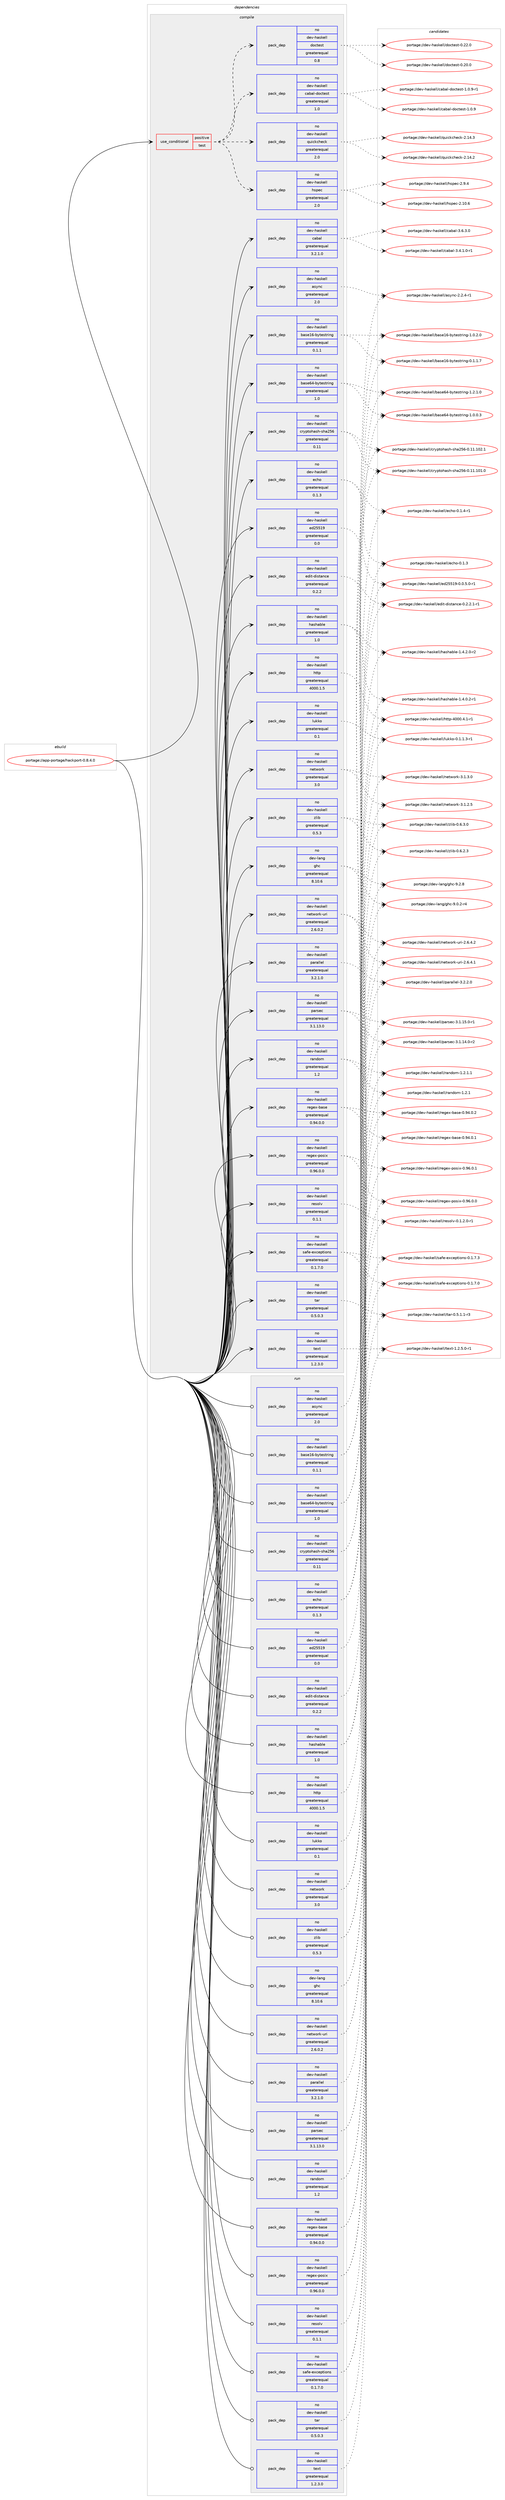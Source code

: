 digraph prolog {

# *************
# Graph options
# *************

newrank=true;
concentrate=true;
compound=true;
graph [rankdir=LR,fontname=Helvetica,fontsize=10,ranksep=1.5];#, ranksep=2.5, nodesep=0.2];
edge  [arrowhead=vee];
node  [fontname=Helvetica,fontsize=10];

# **********
# The ebuild
# **********

subgraph cluster_leftcol {
color=gray;
rank=same;
label=<<i>ebuild</i>>;
id [label="portage://app-portage/hackport-0.8.4.0", color=red, width=4, href="../app-portage/hackport-0.8.4.0.svg"];
}

# ****************
# The dependencies
# ****************

subgraph cluster_midcol {
color=gray;
label=<<i>dependencies</i>>;
subgraph cluster_compile {
fillcolor="#eeeeee";
style=filled;
label=<<i>compile</i>>;
subgraph cond13719 {
dependency22231 [label=<<TABLE BORDER="0" CELLBORDER="1" CELLSPACING="0" CELLPADDING="4"><TR><TD ROWSPAN="3" CELLPADDING="10">use_conditional</TD></TR><TR><TD>positive</TD></TR><TR><TD>test</TD></TR></TABLE>>, shape=none, color=red];
# *** BEGIN UNKNOWN DEPENDENCY TYPE (TODO) ***
# dependency22231 -> package_dependency(portage://app-portage/hackport-0.8.4.0,install,no,dev-haskell,base-compat,none,[,,],[],[])
# *** END UNKNOWN DEPENDENCY TYPE (TODO) ***

subgraph pack8071 {
dependency22232 [label=<<TABLE BORDER="0" CELLBORDER="1" CELLSPACING="0" CELLPADDING="4" WIDTH="220"><TR><TD ROWSPAN="6" CELLPADDING="30">pack_dep</TD></TR><TR><TD WIDTH="110">no</TD></TR><TR><TD>dev-haskell</TD></TR><TR><TD>cabal-doctest</TD></TR><TR><TD>greaterequal</TD></TR><TR><TD>1.0</TD></TR></TABLE>>, shape=none, color=blue];
}
dependency22231:e -> dependency22232:w [weight=20,style="dashed",arrowhead="vee"];
subgraph pack8072 {
dependency22233 [label=<<TABLE BORDER="0" CELLBORDER="1" CELLSPACING="0" CELLPADDING="4" WIDTH="220"><TR><TD ROWSPAN="6" CELLPADDING="30">pack_dep</TD></TR><TR><TD WIDTH="110">no</TD></TR><TR><TD>dev-haskell</TD></TR><TR><TD>doctest</TD></TR><TR><TD>greaterequal</TD></TR><TR><TD>0.8</TD></TR></TABLE>>, shape=none, color=blue];
}
dependency22231:e -> dependency22233:w [weight=20,style="dashed",arrowhead="vee"];
# *** BEGIN UNKNOWN DEPENDENCY TYPE (TODO) ***
# dependency22231 -> package_dependency(portage://app-portage/hackport-0.8.4.0,install,no,dev-haskell,glob,none,[,,],[],[])
# *** END UNKNOWN DEPENDENCY TYPE (TODO) ***

subgraph pack8073 {
dependency22234 [label=<<TABLE BORDER="0" CELLBORDER="1" CELLSPACING="0" CELLPADDING="4" WIDTH="220"><TR><TD ROWSPAN="6" CELLPADDING="30">pack_dep</TD></TR><TR><TD WIDTH="110">no</TD></TR><TR><TD>dev-haskell</TD></TR><TR><TD>hspec</TD></TR><TR><TD>greaterequal</TD></TR><TR><TD>2.0</TD></TR></TABLE>>, shape=none, color=blue];
}
dependency22231:e -> dependency22234:w [weight=20,style="dashed",arrowhead="vee"];
# *** BEGIN UNKNOWN DEPENDENCY TYPE (TODO) ***
# dependency22231 -> package_dependency(portage://app-portage/hackport-0.8.4.0,install,no,dev-haskell,hunit,none,[,,],[],[])
# *** END UNKNOWN DEPENDENCY TYPE (TODO) ***

subgraph pack8074 {
dependency22235 [label=<<TABLE BORDER="0" CELLBORDER="1" CELLSPACING="0" CELLPADDING="4" WIDTH="220"><TR><TD ROWSPAN="6" CELLPADDING="30">pack_dep</TD></TR><TR><TD WIDTH="110">no</TD></TR><TR><TD>dev-haskell</TD></TR><TR><TD>quickcheck</TD></TR><TR><TD>greaterequal</TD></TR><TR><TD>2.0</TD></TR></TABLE>>, shape=none, color=blue];
}
dependency22231:e -> dependency22235:w [weight=20,style="dashed",arrowhead="vee"];
}
id:e -> dependency22231:w [weight=20,style="solid",arrowhead="vee"];
subgraph pack8075 {
dependency22236 [label=<<TABLE BORDER="0" CELLBORDER="1" CELLSPACING="0" CELLPADDING="4" WIDTH="220"><TR><TD ROWSPAN="6" CELLPADDING="30">pack_dep</TD></TR><TR><TD WIDTH="110">no</TD></TR><TR><TD>dev-haskell</TD></TR><TR><TD>async</TD></TR><TR><TD>greaterequal</TD></TR><TR><TD>2.0</TD></TR></TABLE>>, shape=none, color=blue];
}
id:e -> dependency22236:w [weight=20,style="solid",arrowhead="vee"];
subgraph pack8076 {
dependency22237 [label=<<TABLE BORDER="0" CELLBORDER="1" CELLSPACING="0" CELLPADDING="4" WIDTH="220"><TR><TD ROWSPAN="6" CELLPADDING="30">pack_dep</TD></TR><TR><TD WIDTH="110">no</TD></TR><TR><TD>dev-haskell</TD></TR><TR><TD>base16-bytestring</TD></TR><TR><TD>greaterequal</TD></TR><TR><TD>0.1.1</TD></TR></TABLE>>, shape=none, color=blue];
}
id:e -> dependency22237:w [weight=20,style="solid",arrowhead="vee"];
subgraph pack8077 {
dependency22238 [label=<<TABLE BORDER="0" CELLBORDER="1" CELLSPACING="0" CELLPADDING="4" WIDTH="220"><TR><TD ROWSPAN="6" CELLPADDING="30">pack_dep</TD></TR><TR><TD WIDTH="110">no</TD></TR><TR><TD>dev-haskell</TD></TR><TR><TD>base64-bytestring</TD></TR><TR><TD>greaterequal</TD></TR><TR><TD>1.0</TD></TR></TABLE>>, shape=none, color=blue];
}
id:e -> dependency22238:w [weight=20,style="solid",arrowhead="vee"];
subgraph pack8078 {
dependency22239 [label=<<TABLE BORDER="0" CELLBORDER="1" CELLSPACING="0" CELLPADDING="4" WIDTH="220"><TR><TD ROWSPAN="6" CELLPADDING="30">pack_dep</TD></TR><TR><TD WIDTH="110">no</TD></TR><TR><TD>dev-haskell</TD></TR><TR><TD>cabal</TD></TR><TR><TD>greaterequal</TD></TR><TR><TD>3.2.1.0</TD></TR></TABLE>>, shape=none, color=blue];
}
id:e -> dependency22239:w [weight=20,style="solid",arrowhead="vee"];
subgraph pack8079 {
dependency22240 [label=<<TABLE BORDER="0" CELLBORDER="1" CELLSPACING="0" CELLPADDING="4" WIDTH="220"><TR><TD ROWSPAN="6" CELLPADDING="30">pack_dep</TD></TR><TR><TD WIDTH="110">no</TD></TR><TR><TD>dev-haskell</TD></TR><TR><TD>cryptohash-sha256</TD></TR><TR><TD>greaterequal</TD></TR><TR><TD>0.11</TD></TR></TABLE>>, shape=none, color=blue];
}
id:e -> dependency22240:w [weight=20,style="solid",arrowhead="vee"];
# *** BEGIN UNKNOWN DEPENDENCY TYPE (TODO) ***
# id -> package_dependency(portage://app-portage/hackport-0.8.4.0,install,no,dev-haskell,dlist,none,[,,],any_same_slot,[use(optenable(profile),none)])
# *** END UNKNOWN DEPENDENCY TYPE (TODO) ***

subgraph pack8080 {
dependency22241 [label=<<TABLE BORDER="0" CELLBORDER="1" CELLSPACING="0" CELLPADDING="4" WIDTH="220"><TR><TD ROWSPAN="6" CELLPADDING="30">pack_dep</TD></TR><TR><TD WIDTH="110">no</TD></TR><TR><TD>dev-haskell</TD></TR><TR><TD>echo</TD></TR><TR><TD>greaterequal</TD></TR><TR><TD>0.1.3</TD></TR></TABLE>>, shape=none, color=blue];
}
id:e -> dependency22241:w [weight=20,style="solid",arrowhead="vee"];
subgraph pack8081 {
dependency22242 [label=<<TABLE BORDER="0" CELLBORDER="1" CELLSPACING="0" CELLPADDING="4" WIDTH="220"><TR><TD ROWSPAN="6" CELLPADDING="30">pack_dep</TD></TR><TR><TD WIDTH="110">no</TD></TR><TR><TD>dev-haskell</TD></TR><TR><TD>ed25519</TD></TR><TR><TD>greaterequal</TD></TR><TR><TD>0.0</TD></TR></TABLE>>, shape=none, color=blue];
}
id:e -> dependency22242:w [weight=20,style="solid",arrowhead="vee"];
subgraph pack8082 {
dependency22243 [label=<<TABLE BORDER="0" CELLBORDER="1" CELLSPACING="0" CELLPADDING="4" WIDTH="220"><TR><TD ROWSPAN="6" CELLPADDING="30">pack_dep</TD></TR><TR><TD WIDTH="110">no</TD></TR><TR><TD>dev-haskell</TD></TR><TR><TD>edit-distance</TD></TR><TR><TD>greaterequal</TD></TR><TR><TD>0.2.2</TD></TR></TABLE>>, shape=none, color=blue];
}
id:e -> dependency22243:w [weight=20,style="solid",arrowhead="vee"];
# *** BEGIN UNKNOWN DEPENDENCY TYPE (TODO) ***
# id -> package_dependency(portage://app-portage/hackport-0.8.4.0,install,no,dev-haskell,extensible-exceptions,none,[,,],any_same_slot,[use(optenable(profile),none)])
# *** END UNKNOWN DEPENDENCY TYPE (TODO) ***

subgraph pack8083 {
dependency22244 [label=<<TABLE BORDER="0" CELLBORDER="1" CELLSPACING="0" CELLPADDING="4" WIDTH="220"><TR><TD ROWSPAN="6" CELLPADDING="30">pack_dep</TD></TR><TR><TD WIDTH="110">no</TD></TR><TR><TD>dev-haskell</TD></TR><TR><TD>hashable</TD></TR><TR><TD>greaterequal</TD></TR><TR><TD>1.0</TD></TR></TABLE>>, shape=none, color=blue];
}
id:e -> dependency22244:w [weight=20,style="solid",arrowhead="vee"];
subgraph pack8084 {
dependency22245 [label=<<TABLE BORDER="0" CELLBORDER="1" CELLSPACING="0" CELLPADDING="4" WIDTH="220"><TR><TD ROWSPAN="6" CELLPADDING="30">pack_dep</TD></TR><TR><TD WIDTH="110">no</TD></TR><TR><TD>dev-haskell</TD></TR><TR><TD>http</TD></TR><TR><TD>greaterequal</TD></TR><TR><TD>4000.1.5</TD></TR></TABLE>>, shape=none, color=blue];
}
id:e -> dependency22245:w [weight=20,style="solid",arrowhead="vee"];
# *** BEGIN UNKNOWN DEPENDENCY TYPE (TODO) ***
# id -> package_dependency(portage://app-portage/hackport-0.8.4.0,install,no,dev-haskell,lifted-base,none,[,,],any_same_slot,[use(optenable(profile),none)])
# *** END UNKNOWN DEPENDENCY TYPE (TODO) ***

subgraph pack8085 {
dependency22246 [label=<<TABLE BORDER="0" CELLBORDER="1" CELLSPACING="0" CELLPADDING="4" WIDTH="220"><TR><TD ROWSPAN="6" CELLPADDING="30">pack_dep</TD></TR><TR><TD WIDTH="110">no</TD></TR><TR><TD>dev-haskell</TD></TR><TR><TD>lukko</TD></TR><TR><TD>greaterequal</TD></TR><TR><TD>0.1</TD></TR></TABLE>>, shape=none, color=blue];
}
id:e -> dependency22246:w [weight=20,style="solid",arrowhead="vee"];
# *** BEGIN UNKNOWN DEPENDENCY TYPE (TODO) ***
# id -> package_dependency(portage://app-portage/hackport-0.8.4.0,install,no,dev-haskell,monad-control,none,[,,],any_same_slot,[use(optenable(profile),none)])
# *** END UNKNOWN DEPENDENCY TYPE (TODO) ***

subgraph pack8086 {
dependency22247 [label=<<TABLE BORDER="0" CELLBORDER="1" CELLSPACING="0" CELLPADDING="4" WIDTH="220"><TR><TD ROWSPAN="6" CELLPADDING="30">pack_dep</TD></TR><TR><TD WIDTH="110">no</TD></TR><TR><TD>dev-haskell</TD></TR><TR><TD>network</TD></TR><TR><TD>greaterequal</TD></TR><TR><TD>3.0</TD></TR></TABLE>>, shape=none, color=blue];
}
id:e -> dependency22247:w [weight=20,style="solid",arrowhead="vee"];
subgraph pack8087 {
dependency22248 [label=<<TABLE BORDER="0" CELLBORDER="1" CELLSPACING="0" CELLPADDING="4" WIDTH="220"><TR><TD ROWSPAN="6" CELLPADDING="30">pack_dep</TD></TR><TR><TD WIDTH="110">no</TD></TR><TR><TD>dev-haskell</TD></TR><TR><TD>network-uri</TD></TR><TR><TD>greaterequal</TD></TR><TR><TD>2.6.0.2</TD></TR></TABLE>>, shape=none, color=blue];
}
id:e -> dependency22248:w [weight=20,style="solid",arrowhead="vee"];
# *** BEGIN UNKNOWN DEPENDENCY TYPE (TODO) ***
# id -> package_dependency(portage://app-portage/hackport-0.8.4.0,install,no,dev-haskell,optparse-applicative,none,[,,],any_same_slot,[use(optenable(profile),none)])
# *** END UNKNOWN DEPENDENCY TYPE (TODO) ***

subgraph pack8088 {
dependency22249 [label=<<TABLE BORDER="0" CELLBORDER="1" CELLSPACING="0" CELLPADDING="4" WIDTH="220"><TR><TD ROWSPAN="6" CELLPADDING="30">pack_dep</TD></TR><TR><TD WIDTH="110">no</TD></TR><TR><TD>dev-haskell</TD></TR><TR><TD>parallel</TD></TR><TR><TD>greaterequal</TD></TR><TR><TD>3.2.1.0</TD></TR></TABLE>>, shape=none, color=blue];
}
id:e -> dependency22249:w [weight=20,style="solid",arrowhead="vee"];
subgraph pack8089 {
dependency22250 [label=<<TABLE BORDER="0" CELLBORDER="1" CELLSPACING="0" CELLPADDING="4" WIDTH="220"><TR><TD ROWSPAN="6" CELLPADDING="30">pack_dep</TD></TR><TR><TD WIDTH="110">no</TD></TR><TR><TD>dev-haskell</TD></TR><TR><TD>parsec</TD></TR><TR><TD>greaterequal</TD></TR><TR><TD>3.1.13.0</TD></TR></TABLE>>, shape=none, color=blue];
}
id:e -> dependency22250:w [weight=20,style="solid",arrowhead="vee"];
# *** BEGIN UNKNOWN DEPENDENCY TYPE (TODO) ***
# id -> package_dependency(portage://app-portage/hackport-0.8.4.0,install,no,dev-haskell,parser-combinators,none,[,,],any_same_slot,[use(optenable(profile),none)])
# *** END UNKNOWN DEPENDENCY TYPE (TODO) ***

# *** BEGIN UNKNOWN DEPENDENCY TYPE (TODO) ***
# id -> package_dependency(portage://app-portage/hackport-0.8.4.0,install,no,dev-haskell,prettyprinter,none,[,,],any_same_slot,[use(optenable(profile),none)])
# *** END UNKNOWN DEPENDENCY TYPE (TODO) ***

# *** BEGIN UNKNOWN DEPENDENCY TYPE (TODO) ***
# id -> package_dependency(portage://app-portage/hackport-0.8.4.0,install,no,dev-haskell,quickcheck,none,[,,],any_same_slot,[])
# *** END UNKNOWN DEPENDENCY TYPE (TODO) ***

subgraph pack8090 {
dependency22251 [label=<<TABLE BORDER="0" CELLBORDER="1" CELLSPACING="0" CELLPADDING="4" WIDTH="220"><TR><TD ROWSPAN="6" CELLPADDING="30">pack_dep</TD></TR><TR><TD WIDTH="110">no</TD></TR><TR><TD>dev-haskell</TD></TR><TR><TD>random</TD></TR><TR><TD>greaterequal</TD></TR><TR><TD>1.2</TD></TR></TABLE>>, shape=none, color=blue];
}
id:e -> dependency22251:w [weight=20,style="solid",arrowhead="vee"];
subgraph pack8091 {
dependency22252 [label=<<TABLE BORDER="0" CELLBORDER="1" CELLSPACING="0" CELLPADDING="4" WIDTH="220"><TR><TD ROWSPAN="6" CELLPADDING="30">pack_dep</TD></TR><TR><TD WIDTH="110">no</TD></TR><TR><TD>dev-haskell</TD></TR><TR><TD>regex-base</TD></TR><TR><TD>greaterequal</TD></TR><TR><TD>0.94.0.0</TD></TR></TABLE>>, shape=none, color=blue];
}
id:e -> dependency22252:w [weight=20,style="solid",arrowhead="vee"];
subgraph pack8092 {
dependency22253 [label=<<TABLE BORDER="0" CELLBORDER="1" CELLSPACING="0" CELLPADDING="4" WIDTH="220"><TR><TD ROWSPAN="6" CELLPADDING="30">pack_dep</TD></TR><TR><TD WIDTH="110">no</TD></TR><TR><TD>dev-haskell</TD></TR><TR><TD>regex-posix</TD></TR><TR><TD>greaterequal</TD></TR><TR><TD>0.96.0.0</TD></TR></TABLE>>, shape=none, color=blue];
}
id:e -> dependency22253:w [weight=20,style="solid",arrowhead="vee"];
subgraph pack8093 {
dependency22254 [label=<<TABLE BORDER="0" CELLBORDER="1" CELLSPACING="0" CELLPADDING="4" WIDTH="220"><TR><TD ROWSPAN="6" CELLPADDING="30">pack_dep</TD></TR><TR><TD WIDTH="110">no</TD></TR><TR><TD>dev-haskell</TD></TR><TR><TD>resolv</TD></TR><TR><TD>greaterequal</TD></TR><TR><TD>0.1.1</TD></TR></TABLE>>, shape=none, color=blue];
}
id:e -> dependency22254:w [weight=20,style="solid",arrowhead="vee"];
subgraph pack8094 {
dependency22255 [label=<<TABLE BORDER="0" CELLBORDER="1" CELLSPACING="0" CELLPADDING="4" WIDTH="220"><TR><TD ROWSPAN="6" CELLPADDING="30">pack_dep</TD></TR><TR><TD WIDTH="110">no</TD></TR><TR><TD>dev-haskell</TD></TR><TR><TD>safe-exceptions</TD></TR><TR><TD>greaterequal</TD></TR><TR><TD>0.1.7.0</TD></TR></TABLE>>, shape=none, color=blue];
}
id:e -> dependency22255:w [weight=20,style="solid",arrowhead="vee"];
# *** BEGIN UNKNOWN DEPENDENCY TYPE (TODO) ***
# id -> package_dependency(portage://app-portage/hackport-0.8.4.0,install,no,dev-haskell,split,none,[,,],any_same_slot,[use(optenable(profile),none)])
# *** END UNKNOWN DEPENDENCY TYPE (TODO) ***

subgraph pack8095 {
dependency22256 [label=<<TABLE BORDER="0" CELLBORDER="1" CELLSPACING="0" CELLPADDING="4" WIDTH="220"><TR><TD ROWSPAN="6" CELLPADDING="30">pack_dep</TD></TR><TR><TD WIDTH="110">no</TD></TR><TR><TD>dev-haskell</TD></TR><TR><TD>tar</TD></TR><TR><TD>greaterequal</TD></TR><TR><TD>0.5.0.3</TD></TR></TABLE>>, shape=none, color=blue];
}
id:e -> dependency22256:w [weight=20,style="solid",arrowhead="vee"];
subgraph pack8096 {
dependency22257 [label=<<TABLE BORDER="0" CELLBORDER="1" CELLSPACING="0" CELLPADDING="4" WIDTH="220"><TR><TD ROWSPAN="6" CELLPADDING="30">pack_dep</TD></TR><TR><TD WIDTH="110">no</TD></TR><TR><TD>dev-haskell</TD></TR><TR><TD>text</TD></TR><TR><TD>greaterequal</TD></TR><TR><TD>1.2.3.0</TD></TR></TABLE>>, shape=none, color=blue];
}
id:e -> dependency22257:w [weight=20,style="solid",arrowhead="vee"];
# *** BEGIN UNKNOWN DEPENDENCY TYPE (TODO) ***
# id -> package_dependency(portage://app-portage/hackport-0.8.4.0,install,no,dev-haskell,xml,none,[,,],any_same_slot,[use(optenable(profile),none)])
# *** END UNKNOWN DEPENDENCY TYPE (TODO) ***

subgraph pack8097 {
dependency22258 [label=<<TABLE BORDER="0" CELLBORDER="1" CELLSPACING="0" CELLPADDING="4" WIDTH="220"><TR><TD ROWSPAN="6" CELLPADDING="30">pack_dep</TD></TR><TR><TD WIDTH="110">no</TD></TR><TR><TD>dev-haskell</TD></TR><TR><TD>zlib</TD></TR><TR><TD>greaterequal</TD></TR><TR><TD>0.5.3</TD></TR></TABLE>>, shape=none, color=blue];
}
id:e -> dependency22258:w [weight=20,style="solid",arrowhead="vee"];
subgraph pack8098 {
dependency22259 [label=<<TABLE BORDER="0" CELLBORDER="1" CELLSPACING="0" CELLPADDING="4" WIDTH="220"><TR><TD ROWSPAN="6" CELLPADDING="30">pack_dep</TD></TR><TR><TD WIDTH="110">no</TD></TR><TR><TD>dev-lang</TD></TR><TR><TD>ghc</TD></TR><TR><TD>greaterequal</TD></TR><TR><TD>8.10.6</TD></TR></TABLE>>, shape=none, color=blue];
}
id:e -> dependency22259:w [weight=20,style="solid",arrowhead="vee"];
}
subgraph cluster_compileandrun {
fillcolor="#eeeeee";
style=filled;
label=<<i>compile and run</i>>;
}
subgraph cluster_run {
fillcolor="#eeeeee";
style=filled;
label=<<i>run</i>>;
subgraph pack8099 {
dependency22260 [label=<<TABLE BORDER="0" CELLBORDER="1" CELLSPACING="0" CELLPADDING="4" WIDTH="220"><TR><TD ROWSPAN="6" CELLPADDING="30">pack_dep</TD></TR><TR><TD WIDTH="110">no</TD></TR><TR><TD>dev-haskell</TD></TR><TR><TD>async</TD></TR><TR><TD>greaterequal</TD></TR><TR><TD>2.0</TD></TR></TABLE>>, shape=none, color=blue];
}
id:e -> dependency22260:w [weight=20,style="solid",arrowhead="odot"];
subgraph pack8100 {
dependency22261 [label=<<TABLE BORDER="0" CELLBORDER="1" CELLSPACING="0" CELLPADDING="4" WIDTH="220"><TR><TD ROWSPAN="6" CELLPADDING="30">pack_dep</TD></TR><TR><TD WIDTH="110">no</TD></TR><TR><TD>dev-haskell</TD></TR><TR><TD>base16-bytestring</TD></TR><TR><TD>greaterequal</TD></TR><TR><TD>0.1.1</TD></TR></TABLE>>, shape=none, color=blue];
}
id:e -> dependency22261:w [weight=20,style="solid",arrowhead="odot"];
subgraph pack8101 {
dependency22262 [label=<<TABLE BORDER="0" CELLBORDER="1" CELLSPACING="0" CELLPADDING="4" WIDTH="220"><TR><TD ROWSPAN="6" CELLPADDING="30">pack_dep</TD></TR><TR><TD WIDTH="110">no</TD></TR><TR><TD>dev-haskell</TD></TR><TR><TD>base64-bytestring</TD></TR><TR><TD>greaterequal</TD></TR><TR><TD>1.0</TD></TR></TABLE>>, shape=none, color=blue];
}
id:e -> dependency22262:w [weight=20,style="solid",arrowhead="odot"];
subgraph pack8102 {
dependency22263 [label=<<TABLE BORDER="0" CELLBORDER="1" CELLSPACING="0" CELLPADDING="4" WIDTH="220"><TR><TD ROWSPAN="6" CELLPADDING="30">pack_dep</TD></TR><TR><TD WIDTH="110">no</TD></TR><TR><TD>dev-haskell</TD></TR><TR><TD>cryptohash-sha256</TD></TR><TR><TD>greaterequal</TD></TR><TR><TD>0.11</TD></TR></TABLE>>, shape=none, color=blue];
}
id:e -> dependency22263:w [weight=20,style="solid",arrowhead="odot"];
# *** BEGIN UNKNOWN DEPENDENCY TYPE (TODO) ***
# id -> package_dependency(portage://app-portage/hackport-0.8.4.0,run,no,dev-haskell,dlist,none,[,,],any_same_slot,[use(optenable(profile),none)])
# *** END UNKNOWN DEPENDENCY TYPE (TODO) ***

subgraph pack8103 {
dependency22264 [label=<<TABLE BORDER="0" CELLBORDER="1" CELLSPACING="0" CELLPADDING="4" WIDTH="220"><TR><TD ROWSPAN="6" CELLPADDING="30">pack_dep</TD></TR><TR><TD WIDTH="110">no</TD></TR><TR><TD>dev-haskell</TD></TR><TR><TD>echo</TD></TR><TR><TD>greaterequal</TD></TR><TR><TD>0.1.3</TD></TR></TABLE>>, shape=none, color=blue];
}
id:e -> dependency22264:w [weight=20,style="solid",arrowhead="odot"];
subgraph pack8104 {
dependency22265 [label=<<TABLE BORDER="0" CELLBORDER="1" CELLSPACING="0" CELLPADDING="4" WIDTH="220"><TR><TD ROWSPAN="6" CELLPADDING="30">pack_dep</TD></TR><TR><TD WIDTH="110">no</TD></TR><TR><TD>dev-haskell</TD></TR><TR><TD>ed25519</TD></TR><TR><TD>greaterequal</TD></TR><TR><TD>0.0</TD></TR></TABLE>>, shape=none, color=blue];
}
id:e -> dependency22265:w [weight=20,style="solid",arrowhead="odot"];
subgraph pack8105 {
dependency22266 [label=<<TABLE BORDER="0" CELLBORDER="1" CELLSPACING="0" CELLPADDING="4" WIDTH="220"><TR><TD ROWSPAN="6" CELLPADDING="30">pack_dep</TD></TR><TR><TD WIDTH="110">no</TD></TR><TR><TD>dev-haskell</TD></TR><TR><TD>edit-distance</TD></TR><TR><TD>greaterequal</TD></TR><TR><TD>0.2.2</TD></TR></TABLE>>, shape=none, color=blue];
}
id:e -> dependency22266:w [weight=20,style="solid",arrowhead="odot"];
# *** BEGIN UNKNOWN DEPENDENCY TYPE (TODO) ***
# id -> package_dependency(portage://app-portage/hackport-0.8.4.0,run,no,dev-haskell,extensible-exceptions,none,[,,],any_same_slot,[use(optenable(profile),none)])
# *** END UNKNOWN DEPENDENCY TYPE (TODO) ***

subgraph pack8106 {
dependency22267 [label=<<TABLE BORDER="0" CELLBORDER="1" CELLSPACING="0" CELLPADDING="4" WIDTH="220"><TR><TD ROWSPAN="6" CELLPADDING="30">pack_dep</TD></TR><TR><TD WIDTH="110">no</TD></TR><TR><TD>dev-haskell</TD></TR><TR><TD>hashable</TD></TR><TR><TD>greaterequal</TD></TR><TR><TD>1.0</TD></TR></TABLE>>, shape=none, color=blue];
}
id:e -> dependency22267:w [weight=20,style="solid",arrowhead="odot"];
subgraph pack8107 {
dependency22268 [label=<<TABLE BORDER="0" CELLBORDER="1" CELLSPACING="0" CELLPADDING="4" WIDTH="220"><TR><TD ROWSPAN="6" CELLPADDING="30">pack_dep</TD></TR><TR><TD WIDTH="110">no</TD></TR><TR><TD>dev-haskell</TD></TR><TR><TD>http</TD></TR><TR><TD>greaterequal</TD></TR><TR><TD>4000.1.5</TD></TR></TABLE>>, shape=none, color=blue];
}
id:e -> dependency22268:w [weight=20,style="solid",arrowhead="odot"];
# *** BEGIN UNKNOWN DEPENDENCY TYPE (TODO) ***
# id -> package_dependency(portage://app-portage/hackport-0.8.4.0,run,no,dev-haskell,lifted-base,none,[,,],any_same_slot,[use(optenable(profile),none)])
# *** END UNKNOWN DEPENDENCY TYPE (TODO) ***

subgraph pack8108 {
dependency22269 [label=<<TABLE BORDER="0" CELLBORDER="1" CELLSPACING="0" CELLPADDING="4" WIDTH="220"><TR><TD ROWSPAN="6" CELLPADDING="30">pack_dep</TD></TR><TR><TD WIDTH="110">no</TD></TR><TR><TD>dev-haskell</TD></TR><TR><TD>lukko</TD></TR><TR><TD>greaterequal</TD></TR><TR><TD>0.1</TD></TR></TABLE>>, shape=none, color=blue];
}
id:e -> dependency22269:w [weight=20,style="solid",arrowhead="odot"];
# *** BEGIN UNKNOWN DEPENDENCY TYPE (TODO) ***
# id -> package_dependency(portage://app-portage/hackport-0.8.4.0,run,no,dev-haskell,monad-control,none,[,,],any_same_slot,[use(optenable(profile),none)])
# *** END UNKNOWN DEPENDENCY TYPE (TODO) ***

subgraph pack8109 {
dependency22270 [label=<<TABLE BORDER="0" CELLBORDER="1" CELLSPACING="0" CELLPADDING="4" WIDTH="220"><TR><TD ROWSPAN="6" CELLPADDING="30">pack_dep</TD></TR><TR><TD WIDTH="110">no</TD></TR><TR><TD>dev-haskell</TD></TR><TR><TD>network</TD></TR><TR><TD>greaterequal</TD></TR><TR><TD>3.0</TD></TR></TABLE>>, shape=none, color=blue];
}
id:e -> dependency22270:w [weight=20,style="solid",arrowhead="odot"];
subgraph pack8110 {
dependency22271 [label=<<TABLE BORDER="0" CELLBORDER="1" CELLSPACING="0" CELLPADDING="4" WIDTH="220"><TR><TD ROWSPAN="6" CELLPADDING="30">pack_dep</TD></TR><TR><TD WIDTH="110">no</TD></TR><TR><TD>dev-haskell</TD></TR><TR><TD>network-uri</TD></TR><TR><TD>greaterequal</TD></TR><TR><TD>2.6.0.2</TD></TR></TABLE>>, shape=none, color=blue];
}
id:e -> dependency22271:w [weight=20,style="solid",arrowhead="odot"];
# *** BEGIN UNKNOWN DEPENDENCY TYPE (TODO) ***
# id -> package_dependency(portage://app-portage/hackport-0.8.4.0,run,no,dev-haskell,optparse-applicative,none,[,,],any_same_slot,[use(optenable(profile),none)])
# *** END UNKNOWN DEPENDENCY TYPE (TODO) ***

subgraph pack8111 {
dependency22272 [label=<<TABLE BORDER="0" CELLBORDER="1" CELLSPACING="0" CELLPADDING="4" WIDTH="220"><TR><TD ROWSPAN="6" CELLPADDING="30">pack_dep</TD></TR><TR><TD WIDTH="110">no</TD></TR><TR><TD>dev-haskell</TD></TR><TR><TD>parallel</TD></TR><TR><TD>greaterequal</TD></TR><TR><TD>3.2.1.0</TD></TR></TABLE>>, shape=none, color=blue];
}
id:e -> dependency22272:w [weight=20,style="solid",arrowhead="odot"];
subgraph pack8112 {
dependency22273 [label=<<TABLE BORDER="0" CELLBORDER="1" CELLSPACING="0" CELLPADDING="4" WIDTH="220"><TR><TD ROWSPAN="6" CELLPADDING="30">pack_dep</TD></TR><TR><TD WIDTH="110">no</TD></TR><TR><TD>dev-haskell</TD></TR><TR><TD>parsec</TD></TR><TR><TD>greaterequal</TD></TR><TR><TD>3.1.13.0</TD></TR></TABLE>>, shape=none, color=blue];
}
id:e -> dependency22273:w [weight=20,style="solid",arrowhead="odot"];
# *** BEGIN UNKNOWN DEPENDENCY TYPE (TODO) ***
# id -> package_dependency(portage://app-portage/hackport-0.8.4.0,run,no,dev-haskell,parser-combinators,none,[,,],any_same_slot,[use(optenable(profile),none)])
# *** END UNKNOWN DEPENDENCY TYPE (TODO) ***

# *** BEGIN UNKNOWN DEPENDENCY TYPE (TODO) ***
# id -> package_dependency(portage://app-portage/hackport-0.8.4.0,run,no,dev-haskell,prettyprinter,none,[,,],any_same_slot,[use(optenable(profile),none)])
# *** END UNKNOWN DEPENDENCY TYPE (TODO) ***

# *** BEGIN UNKNOWN DEPENDENCY TYPE (TODO) ***
# id -> package_dependency(portage://app-portage/hackport-0.8.4.0,run,no,dev-haskell,quickcheck,none,[,,],any_same_slot,[])
# *** END UNKNOWN DEPENDENCY TYPE (TODO) ***

subgraph pack8113 {
dependency22274 [label=<<TABLE BORDER="0" CELLBORDER="1" CELLSPACING="0" CELLPADDING="4" WIDTH="220"><TR><TD ROWSPAN="6" CELLPADDING="30">pack_dep</TD></TR><TR><TD WIDTH="110">no</TD></TR><TR><TD>dev-haskell</TD></TR><TR><TD>random</TD></TR><TR><TD>greaterequal</TD></TR><TR><TD>1.2</TD></TR></TABLE>>, shape=none, color=blue];
}
id:e -> dependency22274:w [weight=20,style="solid",arrowhead="odot"];
subgraph pack8114 {
dependency22275 [label=<<TABLE BORDER="0" CELLBORDER="1" CELLSPACING="0" CELLPADDING="4" WIDTH="220"><TR><TD ROWSPAN="6" CELLPADDING="30">pack_dep</TD></TR><TR><TD WIDTH="110">no</TD></TR><TR><TD>dev-haskell</TD></TR><TR><TD>regex-base</TD></TR><TR><TD>greaterequal</TD></TR><TR><TD>0.94.0.0</TD></TR></TABLE>>, shape=none, color=blue];
}
id:e -> dependency22275:w [weight=20,style="solid",arrowhead="odot"];
subgraph pack8115 {
dependency22276 [label=<<TABLE BORDER="0" CELLBORDER="1" CELLSPACING="0" CELLPADDING="4" WIDTH="220"><TR><TD ROWSPAN="6" CELLPADDING="30">pack_dep</TD></TR><TR><TD WIDTH="110">no</TD></TR><TR><TD>dev-haskell</TD></TR><TR><TD>regex-posix</TD></TR><TR><TD>greaterequal</TD></TR><TR><TD>0.96.0.0</TD></TR></TABLE>>, shape=none, color=blue];
}
id:e -> dependency22276:w [weight=20,style="solid",arrowhead="odot"];
subgraph pack8116 {
dependency22277 [label=<<TABLE BORDER="0" CELLBORDER="1" CELLSPACING="0" CELLPADDING="4" WIDTH="220"><TR><TD ROWSPAN="6" CELLPADDING="30">pack_dep</TD></TR><TR><TD WIDTH="110">no</TD></TR><TR><TD>dev-haskell</TD></TR><TR><TD>resolv</TD></TR><TR><TD>greaterequal</TD></TR><TR><TD>0.1.1</TD></TR></TABLE>>, shape=none, color=blue];
}
id:e -> dependency22277:w [weight=20,style="solid",arrowhead="odot"];
subgraph pack8117 {
dependency22278 [label=<<TABLE BORDER="0" CELLBORDER="1" CELLSPACING="0" CELLPADDING="4" WIDTH="220"><TR><TD ROWSPAN="6" CELLPADDING="30">pack_dep</TD></TR><TR><TD WIDTH="110">no</TD></TR><TR><TD>dev-haskell</TD></TR><TR><TD>safe-exceptions</TD></TR><TR><TD>greaterequal</TD></TR><TR><TD>0.1.7.0</TD></TR></TABLE>>, shape=none, color=blue];
}
id:e -> dependency22278:w [weight=20,style="solid",arrowhead="odot"];
# *** BEGIN UNKNOWN DEPENDENCY TYPE (TODO) ***
# id -> package_dependency(portage://app-portage/hackport-0.8.4.0,run,no,dev-haskell,split,none,[,,],any_same_slot,[use(optenable(profile),none)])
# *** END UNKNOWN DEPENDENCY TYPE (TODO) ***

subgraph pack8118 {
dependency22279 [label=<<TABLE BORDER="0" CELLBORDER="1" CELLSPACING="0" CELLPADDING="4" WIDTH="220"><TR><TD ROWSPAN="6" CELLPADDING="30">pack_dep</TD></TR><TR><TD WIDTH="110">no</TD></TR><TR><TD>dev-haskell</TD></TR><TR><TD>tar</TD></TR><TR><TD>greaterequal</TD></TR><TR><TD>0.5.0.3</TD></TR></TABLE>>, shape=none, color=blue];
}
id:e -> dependency22279:w [weight=20,style="solid",arrowhead="odot"];
subgraph pack8119 {
dependency22280 [label=<<TABLE BORDER="0" CELLBORDER="1" CELLSPACING="0" CELLPADDING="4" WIDTH="220"><TR><TD ROWSPAN="6" CELLPADDING="30">pack_dep</TD></TR><TR><TD WIDTH="110">no</TD></TR><TR><TD>dev-haskell</TD></TR><TR><TD>text</TD></TR><TR><TD>greaterequal</TD></TR><TR><TD>1.2.3.0</TD></TR></TABLE>>, shape=none, color=blue];
}
id:e -> dependency22280:w [weight=20,style="solid",arrowhead="odot"];
# *** BEGIN UNKNOWN DEPENDENCY TYPE (TODO) ***
# id -> package_dependency(portage://app-portage/hackport-0.8.4.0,run,no,dev-haskell,xml,none,[,,],any_same_slot,[use(optenable(profile),none)])
# *** END UNKNOWN DEPENDENCY TYPE (TODO) ***

subgraph pack8120 {
dependency22281 [label=<<TABLE BORDER="0" CELLBORDER="1" CELLSPACING="0" CELLPADDING="4" WIDTH="220"><TR><TD ROWSPAN="6" CELLPADDING="30">pack_dep</TD></TR><TR><TD WIDTH="110">no</TD></TR><TR><TD>dev-haskell</TD></TR><TR><TD>zlib</TD></TR><TR><TD>greaterequal</TD></TR><TR><TD>0.5.3</TD></TR></TABLE>>, shape=none, color=blue];
}
id:e -> dependency22281:w [weight=20,style="solid",arrowhead="odot"];
subgraph pack8121 {
dependency22282 [label=<<TABLE BORDER="0" CELLBORDER="1" CELLSPACING="0" CELLPADDING="4" WIDTH="220"><TR><TD ROWSPAN="6" CELLPADDING="30">pack_dep</TD></TR><TR><TD WIDTH="110">no</TD></TR><TR><TD>dev-lang</TD></TR><TR><TD>ghc</TD></TR><TR><TD>greaterequal</TD></TR><TR><TD>8.10.6</TD></TR></TABLE>>, shape=none, color=blue];
}
id:e -> dependency22282:w [weight=20,style="solid",arrowhead="odot"];
}
}

# **************
# The candidates
# **************

subgraph cluster_choices {
rank=same;
color=gray;
label=<<i>candidates</i>>;

subgraph choice8071 {
color=black;
nodesep=1;
choice100101118451049711510710110810847999798971084510011199116101115116454946484657 [label="portage://dev-haskell/cabal-doctest-1.0.9", color=red, width=4,href="../dev-haskell/cabal-doctest-1.0.9.svg"];
choice1001011184510497115107101108108479997989710845100111991161011151164549464846574511449 [label="portage://dev-haskell/cabal-doctest-1.0.9-r1", color=red, width=4,href="../dev-haskell/cabal-doctest-1.0.9-r1.svg"];
dependency22232:e -> choice100101118451049711510710110810847999798971084510011199116101115116454946484657:w [style=dotted,weight="100"];
dependency22232:e -> choice1001011184510497115107101108108479997989710845100111991161011151164549464846574511449:w [style=dotted,weight="100"];
}
subgraph choice8072 {
color=black;
nodesep=1;
choice1001011184510497115107101108108471001119911610111511645484650484648 [label="portage://dev-haskell/doctest-0.20.0", color=red, width=4,href="../dev-haskell/doctest-0.20.0.svg"];
choice1001011184510497115107101108108471001119911610111511645484650504648 [label="portage://dev-haskell/doctest-0.22.0", color=red, width=4,href="../dev-haskell/doctest-0.22.0.svg"];
dependency22233:e -> choice1001011184510497115107101108108471001119911610111511645484650484648:w [style=dotted,weight="100"];
dependency22233:e -> choice1001011184510497115107101108108471001119911610111511645484650504648:w [style=dotted,weight="100"];
}
subgraph choice8073 {
color=black;
nodesep=1;
choice1001011184510497115107101108108471041151121019945504649484654 [label="portage://dev-haskell/hspec-2.10.6", color=red, width=4,href="../dev-haskell/hspec-2.10.6.svg"];
choice10010111845104971151071011081084710411511210199455046574652 [label="portage://dev-haskell/hspec-2.9.4", color=red, width=4,href="../dev-haskell/hspec-2.9.4.svg"];
dependency22234:e -> choice1001011184510497115107101108108471041151121019945504649484654:w [style=dotted,weight="100"];
dependency22234:e -> choice10010111845104971151071011081084710411511210199455046574652:w [style=dotted,weight="100"];
}
subgraph choice8074 {
color=black;
nodesep=1;
choice10010111845104971151071011081084711311710599107991041019910745504649524650 [label="portage://dev-haskell/quickcheck-2.14.2", color=red, width=4,href="../dev-haskell/quickcheck-2.14.2.svg"];
choice10010111845104971151071011081084711311710599107991041019910745504649524651 [label="portage://dev-haskell/quickcheck-2.14.3", color=red, width=4,href="../dev-haskell/quickcheck-2.14.3.svg"];
dependency22235:e -> choice10010111845104971151071011081084711311710599107991041019910745504649524650:w [style=dotted,weight="100"];
dependency22235:e -> choice10010111845104971151071011081084711311710599107991041019910745504649524651:w [style=dotted,weight="100"];
}
subgraph choice8075 {
color=black;
nodesep=1;
choice10010111845104971151071011081084797115121110994550465046524511449 [label="portage://dev-haskell/async-2.2.4-r1", color=red, width=4,href="../dev-haskell/async-2.2.4-r1.svg"];
dependency22236:e -> choice10010111845104971151071011081084797115121110994550465046524511449:w [style=dotted,weight="100"];
}
subgraph choice8076 {
color=black;
nodesep=1;
choice1001011184510497115107101108108479897115101495445981211161011151161141051101034548464946494655 [label="portage://dev-haskell/base16-bytestring-0.1.1.7", color=red, width=4,href="../dev-haskell/base16-bytestring-0.1.1.7.svg"];
choice1001011184510497115107101108108479897115101495445981211161011151161141051101034549464846504648 [label="portage://dev-haskell/base16-bytestring-1.0.2.0", color=red, width=4,href="../dev-haskell/base16-bytestring-1.0.2.0.svg"];
dependency22237:e -> choice1001011184510497115107101108108479897115101495445981211161011151161141051101034548464946494655:w [style=dotted,weight="100"];
dependency22237:e -> choice1001011184510497115107101108108479897115101495445981211161011151161141051101034549464846504648:w [style=dotted,weight="100"];
}
subgraph choice8077 {
color=black;
nodesep=1;
choice1001011184510497115107101108108479897115101545245981211161011151161141051101034549464846484651 [label="portage://dev-haskell/base64-bytestring-1.0.0.3", color=red, width=4,href="../dev-haskell/base64-bytestring-1.0.0.3.svg"];
choice1001011184510497115107101108108479897115101545245981211161011151161141051101034549465046494648 [label="portage://dev-haskell/base64-bytestring-1.2.1.0", color=red, width=4,href="../dev-haskell/base64-bytestring-1.2.1.0.svg"];
dependency22238:e -> choice1001011184510497115107101108108479897115101545245981211161011151161141051101034549464846484651:w [style=dotted,weight="100"];
dependency22238:e -> choice1001011184510497115107101108108479897115101545245981211161011151161141051101034549465046494648:w [style=dotted,weight="100"];
}
subgraph choice8078 {
color=black;
nodesep=1;
choice1001011184510497115107101108108479997989710845514652464946484511449 [label="portage://dev-haskell/cabal-3.4.1.0-r1", color=red, width=4,href="../dev-haskell/cabal-3.4.1.0-r1.svg"];
choice100101118451049711510710110810847999798971084551465446514648 [label="portage://dev-haskell/cabal-3.6.3.0", color=red, width=4,href="../dev-haskell/cabal-3.6.3.0.svg"];
dependency22239:e -> choice1001011184510497115107101108108479997989710845514652464946484511449:w [style=dotted,weight="100"];
dependency22239:e -> choice100101118451049711510710110810847999798971084551465446514648:w [style=dotted,weight="100"];
}
subgraph choice8079 {
color=black;
nodesep=1;
choice100101118451049711510710110810847991141211121161111049711510445115104975053544548464949464948494648 [label="portage://dev-haskell/cryptohash-sha256-0.11.101.0", color=red, width=4,href="../dev-haskell/cryptohash-sha256-0.11.101.0.svg"];
choice100101118451049711510710110810847991141211121161111049711510445115104975053544548464949464948504649 [label="portage://dev-haskell/cryptohash-sha256-0.11.102.1", color=red, width=4,href="../dev-haskell/cryptohash-sha256-0.11.102.1.svg"];
dependency22240:e -> choice100101118451049711510710110810847991141211121161111049711510445115104975053544548464949464948494648:w [style=dotted,weight="100"];
dependency22240:e -> choice100101118451049711510710110810847991141211121161111049711510445115104975053544548464949464948504649:w [style=dotted,weight="100"];
}
subgraph choice8080 {
color=black;
nodesep=1;
choice10010111845104971151071011081084710199104111454846494651 [label="portage://dev-haskell/echo-0.1.3", color=red, width=4,href="../dev-haskell/echo-0.1.3.svg"];
choice100101118451049711510710110810847101991041114548464946524511449 [label="portage://dev-haskell/echo-0.1.4-r1", color=red, width=4,href="../dev-haskell/echo-0.1.4-r1.svg"];
dependency22241:e -> choice10010111845104971151071011081084710199104111454846494651:w [style=dotted,weight="100"];
dependency22241:e -> choice100101118451049711510710110810847101991041114548464946524511449:w [style=dotted,weight="100"];
}
subgraph choice8081 {
color=black;
nodesep=1;
choice100101118451049711510710110810847101100505353495745484648465346484511449 [label="portage://dev-haskell/ed25519-0.0.5.0-r1", color=red, width=4,href="../dev-haskell/ed25519-0.0.5.0-r1.svg"];
dependency22242:e -> choice100101118451049711510710110810847101100505353495745484648465346484511449:w [style=dotted,weight="100"];
}
subgraph choice8082 {
color=black;
nodesep=1;
choice10010111845104971151071011081084710110010511645100105115116971109910145484650465046494511449 [label="portage://dev-haskell/edit-distance-0.2.2.1-r1", color=red, width=4,href="../dev-haskell/edit-distance-0.2.2.1-r1.svg"];
dependency22243:e -> choice10010111845104971151071011081084710110010511645100105115116971109910145484650465046494511449:w [style=dotted,weight="100"];
}
subgraph choice8083 {
color=black;
nodesep=1;
choice10010111845104971151071011081084710497115104979810810145494652464846504511449 [label="portage://dev-haskell/hashable-1.4.0.2-r1", color=red, width=4,href="../dev-haskell/hashable-1.4.0.2-r1.svg"];
choice10010111845104971151071011081084710497115104979810810145494652465046484511450 [label="portage://dev-haskell/hashable-1.4.2.0-r2", color=red, width=4,href="../dev-haskell/hashable-1.4.2.0-r2.svg"];
dependency22244:e -> choice10010111845104971151071011081084710497115104979810810145494652464846504511449:w [style=dotted,weight="100"];
dependency22244:e -> choice10010111845104971151071011081084710497115104979810810145494652465046484511450:w [style=dotted,weight="100"];
}
subgraph choice8084 {
color=black;
nodesep=1;
choice1001011184510497115107101108108471041161161124552484848465246494511449 [label="portage://dev-haskell/http-4000.4.1-r1", color=red, width=4,href="../dev-haskell/http-4000.4.1-r1.svg"];
dependency22245:e -> choice1001011184510497115107101108108471041161161124552484848465246494511449:w [style=dotted,weight="100"];
}
subgraph choice8085 {
color=black;
nodesep=1;
choice10010111845104971151071011081084710811710710711145484649464946514511449 [label="portage://dev-haskell/lukko-0.1.1.3-r1", color=red, width=4,href="../dev-haskell/lukko-0.1.1.3-r1.svg"];
dependency22246:e -> choice10010111845104971151071011081084710811710710711145484649464946514511449:w [style=dotted,weight="100"];
}
subgraph choice8086 {
color=black;
nodesep=1;
choice1001011184510497115107101108108471101011161191111141074551464946504653 [label="portage://dev-haskell/network-3.1.2.5", color=red, width=4,href="../dev-haskell/network-3.1.2.5.svg"];
choice1001011184510497115107101108108471101011161191111141074551464946514648 [label="portage://dev-haskell/network-3.1.3.0", color=red, width=4,href="../dev-haskell/network-3.1.3.0.svg"];
dependency22247:e -> choice1001011184510497115107101108108471101011161191111141074551464946504653:w [style=dotted,weight="100"];
dependency22247:e -> choice1001011184510497115107101108108471101011161191111141074551464946514648:w [style=dotted,weight="100"];
}
subgraph choice8087 {
color=black;
nodesep=1;
choice100101118451049711510710110810847110101116119111114107451171141054550465446524649 [label="portage://dev-haskell/network-uri-2.6.4.1", color=red, width=4,href="../dev-haskell/network-uri-2.6.4.1.svg"];
choice100101118451049711510710110810847110101116119111114107451171141054550465446524650 [label="portage://dev-haskell/network-uri-2.6.4.2", color=red, width=4,href="../dev-haskell/network-uri-2.6.4.2.svg"];
dependency22248:e -> choice100101118451049711510710110810847110101116119111114107451171141054550465446524649:w [style=dotted,weight="100"];
dependency22248:e -> choice100101118451049711510710110810847110101116119111114107451171141054550465446524650:w [style=dotted,weight="100"];
}
subgraph choice8088 {
color=black;
nodesep=1;
choice10010111845104971151071011081084711297114971081081011084551465046504648 [label="portage://dev-haskell/parallel-3.2.2.0", color=red, width=4,href="../dev-haskell/parallel-3.2.2.0.svg"];
dependency22249:e -> choice10010111845104971151071011081084711297114971081081011084551465046504648:w [style=dotted,weight="100"];
}
subgraph choice8089 {
color=black;
nodesep=1;
choice10010111845104971151071011081084711297114115101994551464946495246484511450 [label="portage://dev-haskell/parsec-3.1.14.0-r2", color=red, width=4,href="../dev-haskell/parsec-3.1.14.0-r2.svg"];
choice10010111845104971151071011081084711297114115101994551464946495346484511449 [label="portage://dev-haskell/parsec-3.1.15.0-r1", color=red, width=4,href="../dev-haskell/parsec-3.1.15.0-r1.svg"];
dependency22250:e -> choice10010111845104971151071011081084711297114115101994551464946495246484511450:w [style=dotted,weight="100"];
dependency22250:e -> choice10010111845104971151071011081084711297114115101994551464946495346484511449:w [style=dotted,weight="100"];
}
subgraph choice8090 {
color=black;
nodesep=1;
choice10010111845104971151071011081084711497110100111109454946504649 [label="portage://dev-haskell/random-1.2.1", color=red, width=4,href="../dev-haskell/random-1.2.1.svg"];
choice100101118451049711510710110810847114971101001111094549465046494649 [label="portage://dev-haskell/random-1.2.1.1", color=red, width=4,href="../dev-haskell/random-1.2.1.1.svg"];
dependency22251:e -> choice10010111845104971151071011081084711497110100111109454946504649:w [style=dotted,weight="100"];
dependency22251:e -> choice100101118451049711510710110810847114971101001111094549465046494649:w [style=dotted,weight="100"];
}
subgraph choice8091 {
color=black;
nodesep=1;
choice100101118451049711510710110810847114101103101120459897115101454846575246484649 [label="portage://dev-haskell/regex-base-0.94.0.1", color=red, width=4,href="../dev-haskell/regex-base-0.94.0.1.svg"];
choice100101118451049711510710110810847114101103101120459897115101454846575246484650 [label="portage://dev-haskell/regex-base-0.94.0.2", color=red, width=4,href="../dev-haskell/regex-base-0.94.0.2.svg"];
dependency22252:e -> choice100101118451049711510710110810847114101103101120459897115101454846575246484649:w [style=dotted,weight="100"];
dependency22252:e -> choice100101118451049711510710110810847114101103101120459897115101454846575246484650:w [style=dotted,weight="100"];
}
subgraph choice8092 {
color=black;
nodesep=1;
choice10010111845104971151071011081084711410110310112045112111115105120454846575446484648 [label="portage://dev-haskell/regex-posix-0.96.0.0", color=red, width=4,href="../dev-haskell/regex-posix-0.96.0.0.svg"];
choice10010111845104971151071011081084711410110310112045112111115105120454846575446484649 [label="portage://dev-haskell/regex-posix-0.96.0.1", color=red, width=4,href="../dev-haskell/regex-posix-0.96.0.1.svg"];
dependency22253:e -> choice10010111845104971151071011081084711410110310112045112111115105120454846575446484648:w [style=dotted,weight="100"];
dependency22253:e -> choice10010111845104971151071011081084711410110310112045112111115105120454846575446484649:w [style=dotted,weight="100"];
}
subgraph choice8093 {
color=black;
nodesep=1;
choice10010111845104971151071011081084711410111511110811845484649465046484511449 [label="portage://dev-haskell/resolv-0.1.2.0-r1", color=red, width=4,href="../dev-haskell/resolv-0.1.2.0-r1.svg"];
dependency22254:e -> choice10010111845104971151071011081084711410111511110811845484649465046484511449:w [style=dotted,weight="100"];
}
subgraph choice8094 {
color=black;
nodesep=1;
choice1001011184510497115107101108108471159710210145101120991011121161051111101154548464946554648 [label="portage://dev-haskell/safe-exceptions-0.1.7.0", color=red, width=4,href="../dev-haskell/safe-exceptions-0.1.7.0.svg"];
choice1001011184510497115107101108108471159710210145101120991011121161051111101154548464946554651 [label="portage://dev-haskell/safe-exceptions-0.1.7.3", color=red, width=4,href="../dev-haskell/safe-exceptions-0.1.7.3.svg"];
dependency22255:e -> choice1001011184510497115107101108108471159710210145101120991011121161051111101154548464946554648:w [style=dotted,weight="100"];
dependency22255:e -> choice1001011184510497115107101108108471159710210145101120991011121161051111101154548464946554651:w [style=dotted,weight="100"];
}
subgraph choice8095 {
color=black;
nodesep=1;
choice1001011184510497115107101108108471169711445484653464946494511451 [label="portage://dev-haskell/tar-0.5.1.1-r3", color=red, width=4,href="../dev-haskell/tar-0.5.1.1-r3.svg"];
dependency22256:e -> choice1001011184510497115107101108108471169711445484653464946494511451:w [style=dotted,weight="100"];
}
subgraph choice8096 {
color=black;
nodesep=1;
choice10010111845104971151071011081084711610112011645494650465346484511449 [label="portage://dev-haskell/text-1.2.5.0-r1", color=red, width=4,href="../dev-haskell/text-1.2.5.0-r1.svg"];
dependency22257:e -> choice10010111845104971151071011081084711610112011645494650465346484511449:w [style=dotted,weight="100"];
}
subgraph choice8097 {
color=black;
nodesep=1;
choice100101118451049711510710110810847122108105984548465446504651 [label="portage://dev-haskell/zlib-0.6.2.3", color=red, width=4,href="../dev-haskell/zlib-0.6.2.3.svg"];
choice100101118451049711510710110810847122108105984548465446514648 [label="portage://dev-haskell/zlib-0.6.3.0", color=red, width=4,href="../dev-haskell/zlib-0.6.3.0.svg"];
dependency22258:e -> choice100101118451049711510710110810847122108105984548465446504651:w [style=dotted,weight="100"];
dependency22258:e -> choice100101118451049711510710110810847122108105984548465446514648:w [style=dotted,weight="100"];
}
subgraph choice8098 {
color=black;
nodesep=1;
choice100101118451089711010347103104994557464846504511452 [label="portage://dev-lang/ghc-9.0.2-r4", color=red, width=4,href="../dev-lang/ghc-9.0.2-r4.svg"];
choice10010111845108971101034710310499455746504656 [label="portage://dev-lang/ghc-9.2.8", color=red, width=4,href="../dev-lang/ghc-9.2.8.svg"];
dependency22259:e -> choice100101118451089711010347103104994557464846504511452:w [style=dotted,weight="100"];
dependency22259:e -> choice10010111845108971101034710310499455746504656:w [style=dotted,weight="100"];
}
subgraph choice8099 {
color=black;
nodesep=1;
choice10010111845104971151071011081084797115121110994550465046524511449 [label="portage://dev-haskell/async-2.2.4-r1", color=red, width=4,href="../dev-haskell/async-2.2.4-r1.svg"];
dependency22260:e -> choice10010111845104971151071011081084797115121110994550465046524511449:w [style=dotted,weight="100"];
}
subgraph choice8100 {
color=black;
nodesep=1;
choice1001011184510497115107101108108479897115101495445981211161011151161141051101034548464946494655 [label="portage://dev-haskell/base16-bytestring-0.1.1.7", color=red, width=4,href="../dev-haskell/base16-bytestring-0.1.1.7.svg"];
choice1001011184510497115107101108108479897115101495445981211161011151161141051101034549464846504648 [label="portage://dev-haskell/base16-bytestring-1.0.2.0", color=red, width=4,href="../dev-haskell/base16-bytestring-1.0.2.0.svg"];
dependency22261:e -> choice1001011184510497115107101108108479897115101495445981211161011151161141051101034548464946494655:w [style=dotted,weight="100"];
dependency22261:e -> choice1001011184510497115107101108108479897115101495445981211161011151161141051101034549464846504648:w [style=dotted,weight="100"];
}
subgraph choice8101 {
color=black;
nodesep=1;
choice1001011184510497115107101108108479897115101545245981211161011151161141051101034549464846484651 [label="portage://dev-haskell/base64-bytestring-1.0.0.3", color=red, width=4,href="../dev-haskell/base64-bytestring-1.0.0.3.svg"];
choice1001011184510497115107101108108479897115101545245981211161011151161141051101034549465046494648 [label="portage://dev-haskell/base64-bytestring-1.2.1.0", color=red, width=4,href="../dev-haskell/base64-bytestring-1.2.1.0.svg"];
dependency22262:e -> choice1001011184510497115107101108108479897115101545245981211161011151161141051101034549464846484651:w [style=dotted,weight="100"];
dependency22262:e -> choice1001011184510497115107101108108479897115101545245981211161011151161141051101034549465046494648:w [style=dotted,weight="100"];
}
subgraph choice8102 {
color=black;
nodesep=1;
choice100101118451049711510710110810847991141211121161111049711510445115104975053544548464949464948494648 [label="portage://dev-haskell/cryptohash-sha256-0.11.101.0", color=red, width=4,href="../dev-haskell/cryptohash-sha256-0.11.101.0.svg"];
choice100101118451049711510710110810847991141211121161111049711510445115104975053544548464949464948504649 [label="portage://dev-haskell/cryptohash-sha256-0.11.102.1", color=red, width=4,href="../dev-haskell/cryptohash-sha256-0.11.102.1.svg"];
dependency22263:e -> choice100101118451049711510710110810847991141211121161111049711510445115104975053544548464949464948494648:w [style=dotted,weight="100"];
dependency22263:e -> choice100101118451049711510710110810847991141211121161111049711510445115104975053544548464949464948504649:w [style=dotted,weight="100"];
}
subgraph choice8103 {
color=black;
nodesep=1;
choice10010111845104971151071011081084710199104111454846494651 [label="portage://dev-haskell/echo-0.1.3", color=red, width=4,href="../dev-haskell/echo-0.1.3.svg"];
choice100101118451049711510710110810847101991041114548464946524511449 [label="portage://dev-haskell/echo-0.1.4-r1", color=red, width=4,href="../dev-haskell/echo-0.1.4-r1.svg"];
dependency22264:e -> choice10010111845104971151071011081084710199104111454846494651:w [style=dotted,weight="100"];
dependency22264:e -> choice100101118451049711510710110810847101991041114548464946524511449:w [style=dotted,weight="100"];
}
subgraph choice8104 {
color=black;
nodesep=1;
choice100101118451049711510710110810847101100505353495745484648465346484511449 [label="portage://dev-haskell/ed25519-0.0.5.0-r1", color=red, width=4,href="../dev-haskell/ed25519-0.0.5.0-r1.svg"];
dependency22265:e -> choice100101118451049711510710110810847101100505353495745484648465346484511449:w [style=dotted,weight="100"];
}
subgraph choice8105 {
color=black;
nodesep=1;
choice10010111845104971151071011081084710110010511645100105115116971109910145484650465046494511449 [label="portage://dev-haskell/edit-distance-0.2.2.1-r1", color=red, width=4,href="../dev-haskell/edit-distance-0.2.2.1-r1.svg"];
dependency22266:e -> choice10010111845104971151071011081084710110010511645100105115116971109910145484650465046494511449:w [style=dotted,weight="100"];
}
subgraph choice8106 {
color=black;
nodesep=1;
choice10010111845104971151071011081084710497115104979810810145494652464846504511449 [label="portage://dev-haskell/hashable-1.4.0.2-r1", color=red, width=4,href="../dev-haskell/hashable-1.4.0.2-r1.svg"];
choice10010111845104971151071011081084710497115104979810810145494652465046484511450 [label="portage://dev-haskell/hashable-1.4.2.0-r2", color=red, width=4,href="../dev-haskell/hashable-1.4.2.0-r2.svg"];
dependency22267:e -> choice10010111845104971151071011081084710497115104979810810145494652464846504511449:w [style=dotted,weight="100"];
dependency22267:e -> choice10010111845104971151071011081084710497115104979810810145494652465046484511450:w [style=dotted,weight="100"];
}
subgraph choice8107 {
color=black;
nodesep=1;
choice1001011184510497115107101108108471041161161124552484848465246494511449 [label="portage://dev-haskell/http-4000.4.1-r1", color=red, width=4,href="../dev-haskell/http-4000.4.1-r1.svg"];
dependency22268:e -> choice1001011184510497115107101108108471041161161124552484848465246494511449:w [style=dotted,weight="100"];
}
subgraph choice8108 {
color=black;
nodesep=1;
choice10010111845104971151071011081084710811710710711145484649464946514511449 [label="portage://dev-haskell/lukko-0.1.1.3-r1", color=red, width=4,href="../dev-haskell/lukko-0.1.1.3-r1.svg"];
dependency22269:e -> choice10010111845104971151071011081084710811710710711145484649464946514511449:w [style=dotted,weight="100"];
}
subgraph choice8109 {
color=black;
nodesep=1;
choice1001011184510497115107101108108471101011161191111141074551464946504653 [label="portage://dev-haskell/network-3.1.2.5", color=red, width=4,href="../dev-haskell/network-3.1.2.5.svg"];
choice1001011184510497115107101108108471101011161191111141074551464946514648 [label="portage://dev-haskell/network-3.1.3.0", color=red, width=4,href="../dev-haskell/network-3.1.3.0.svg"];
dependency22270:e -> choice1001011184510497115107101108108471101011161191111141074551464946504653:w [style=dotted,weight="100"];
dependency22270:e -> choice1001011184510497115107101108108471101011161191111141074551464946514648:w [style=dotted,weight="100"];
}
subgraph choice8110 {
color=black;
nodesep=1;
choice100101118451049711510710110810847110101116119111114107451171141054550465446524649 [label="portage://dev-haskell/network-uri-2.6.4.1", color=red, width=4,href="../dev-haskell/network-uri-2.6.4.1.svg"];
choice100101118451049711510710110810847110101116119111114107451171141054550465446524650 [label="portage://dev-haskell/network-uri-2.6.4.2", color=red, width=4,href="../dev-haskell/network-uri-2.6.4.2.svg"];
dependency22271:e -> choice100101118451049711510710110810847110101116119111114107451171141054550465446524649:w [style=dotted,weight="100"];
dependency22271:e -> choice100101118451049711510710110810847110101116119111114107451171141054550465446524650:w [style=dotted,weight="100"];
}
subgraph choice8111 {
color=black;
nodesep=1;
choice10010111845104971151071011081084711297114971081081011084551465046504648 [label="portage://dev-haskell/parallel-3.2.2.0", color=red, width=4,href="../dev-haskell/parallel-3.2.2.0.svg"];
dependency22272:e -> choice10010111845104971151071011081084711297114971081081011084551465046504648:w [style=dotted,weight="100"];
}
subgraph choice8112 {
color=black;
nodesep=1;
choice10010111845104971151071011081084711297114115101994551464946495246484511450 [label="portage://dev-haskell/parsec-3.1.14.0-r2", color=red, width=4,href="../dev-haskell/parsec-3.1.14.0-r2.svg"];
choice10010111845104971151071011081084711297114115101994551464946495346484511449 [label="portage://dev-haskell/parsec-3.1.15.0-r1", color=red, width=4,href="../dev-haskell/parsec-3.1.15.0-r1.svg"];
dependency22273:e -> choice10010111845104971151071011081084711297114115101994551464946495246484511450:w [style=dotted,weight="100"];
dependency22273:e -> choice10010111845104971151071011081084711297114115101994551464946495346484511449:w [style=dotted,weight="100"];
}
subgraph choice8113 {
color=black;
nodesep=1;
choice10010111845104971151071011081084711497110100111109454946504649 [label="portage://dev-haskell/random-1.2.1", color=red, width=4,href="../dev-haskell/random-1.2.1.svg"];
choice100101118451049711510710110810847114971101001111094549465046494649 [label="portage://dev-haskell/random-1.2.1.1", color=red, width=4,href="../dev-haskell/random-1.2.1.1.svg"];
dependency22274:e -> choice10010111845104971151071011081084711497110100111109454946504649:w [style=dotted,weight="100"];
dependency22274:e -> choice100101118451049711510710110810847114971101001111094549465046494649:w [style=dotted,weight="100"];
}
subgraph choice8114 {
color=black;
nodesep=1;
choice100101118451049711510710110810847114101103101120459897115101454846575246484649 [label="portage://dev-haskell/regex-base-0.94.0.1", color=red, width=4,href="../dev-haskell/regex-base-0.94.0.1.svg"];
choice100101118451049711510710110810847114101103101120459897115101454846575246484650 [label="portage://dev-haskell/regex-base-0.94.0.2", color=red, width=4,href="../dev-haskell/regex-base-0.94.0.2.svg"];
dependency22275:e -> choice100101118451049711510710110810847114101103101120459897115101454846575246484649:w [style=dotted,weight="100"];
dependency22275:e -> choice100101118451049711510710110810847114101103101120459897115101454846575246484650:w [style=dotted,weight="100"];
}
subgraph choice8115 {
color=black;
nodesep=1;
choice10010111845104971151071011081084711410110310112045112111115105120454846575446484648 [label="portage://dev-haskell/regex-posix-0.96.0.0", color=red, width=4,href="../dev-haskell/regex-posix-0.96.0.0.svg"];
choice10010111845104971151071011081084711410110310112045112111115105120454846575446484649 [label="portage://dev-haskell/regex-posix-0.96.0.1", color=red, width=4,href="../dev-haskell/regex-posix-0.96.0.1.svg"];
dependency22276:e -> choice10010111845104971151071011081084711410110310112045112111115105120454846575446484648:w [style=dotted,weight="100"];
dependency22276:e -> choice10010111845104971151071011081084711410110310112045112111115105120454846575446484649:w [style=dotted,weight="100"];
}
subgraph choice8116 {
color=black;
nodesep=1;
choice10010111845104971151071011081084711410111511110811845484649465046484511449 [label="portage://dev-haskell/resolv-0.1.2.0-r1", color=red, width=4,href="../dev-haskell/resolv-0.1.2.0-r1.svg"];
dependency22277:e -> choice10010111845104971151071011081084711410111511110811845484649465046484511449:w [style=dotted,weight="100"];
}
subgraph choice8117 {
color=black;
nodesep=1;
choice1001011184510497115107101108108471159710210145101120991011121161051111101154548464946554648 [label="portage://dev-haskell/safe-exceptions-0.1.7.0", color=red, width=4,href="../dev-haskell/safe-exceptions-0.1.7.0.svg"];
choice1001011184510497115107101108108471159710210145101120991011121161051111101154548464946554651 [label="portage://dev-haskell/safe-exceptions-0.1.7.3", color=red, width=4,href="../dev-haskell/safe-exceptions-0.1.7.3.svg"];
dependency22278:e -> choice1001011184510497115107101108108471159710210145101120991011121161051111101154548464946554648:w [style=dotted,weight="100"];
dependency22278:e -> choice1001011184510497115107101108108471159710210145101120991011121161051111101154548464946554651:w [style=dotted,weight="100"];
}
subgraph choice8118 {
color=black;
nodesep=1;
choice1001011184510497115107101108108471169711445484653464946494511451 [label="portage://dev-haskell/tar-0.5.1.1-r3", color=red, width=4,href="../dev-haskell/tar-0.5.1.1-r3.svg"];
dependency22279:e -> choice1001011184510497115107101108108471169711445484653464946494511451:w [style=dotted,weight="100"];
}
subgraph choice8119 {
color=black;
nodesep=1;
choice10010111845104971151071011081084711610112011645494650465346484511449 [label="portage://dev-haskell/text-1.2.5.0-r1", color=red, width=4,href="../dev-haskell/text-1.2.5.0-r1.svg"];
dependency22280:e -> choice10010111845104971151071011081084711610112011645494650465346484511449:w [style=dotted,weight="100"];
}
subgraph choice8120 {
color=black;
nodesep=1;
choice100101118451049711510710110810847122108105984548465446504651 [label="portage://dev-haskell/zlib-0.6.2.3", color=red, width=4,href="../dev-haskell/zlib-0.6.2.3.svg"];
choice100101118451049711510710110810847122108105984548465446514648 [label="portage://dev-haskell/zlib-0.6.3.0", color=red, width=4,href="../dev-haskell/zlib-0.6.3.0.svg"];
dependency22281:e -> choice100101118451049711510710110810847122108105984548465446504651:w [style=dotted,weight="100"];
dependency22281:e -> choice100101118451049711510710110810847122108105984548465446514648:w [style=dotted,weight="100"];
}
subgraph choice8121 {
color=black;
nodesep=1;
choice100101118451089711010347103104994557464846504511452 [label="portage://dev-lang/ghc-9.0.2-r4", color=red, width=4,href="../dev-lang/ghc-9.0.2-r4.svg"];
choice10010111845108971101034710310499455746504656 [label="portage://dev-lang/ghc-9.2.8", color=red, width=4,href="../dev-lang/ghc-9.2.8.svg"];
dependency22282:e -> choice100101118451089711010347103104994557464846504511452:w [style=dotted,weight="100"];
dependency22282:e -> choice10010111845108971101034710310499455746504656:w [style=dotted,weight="100"];
}
}

}
